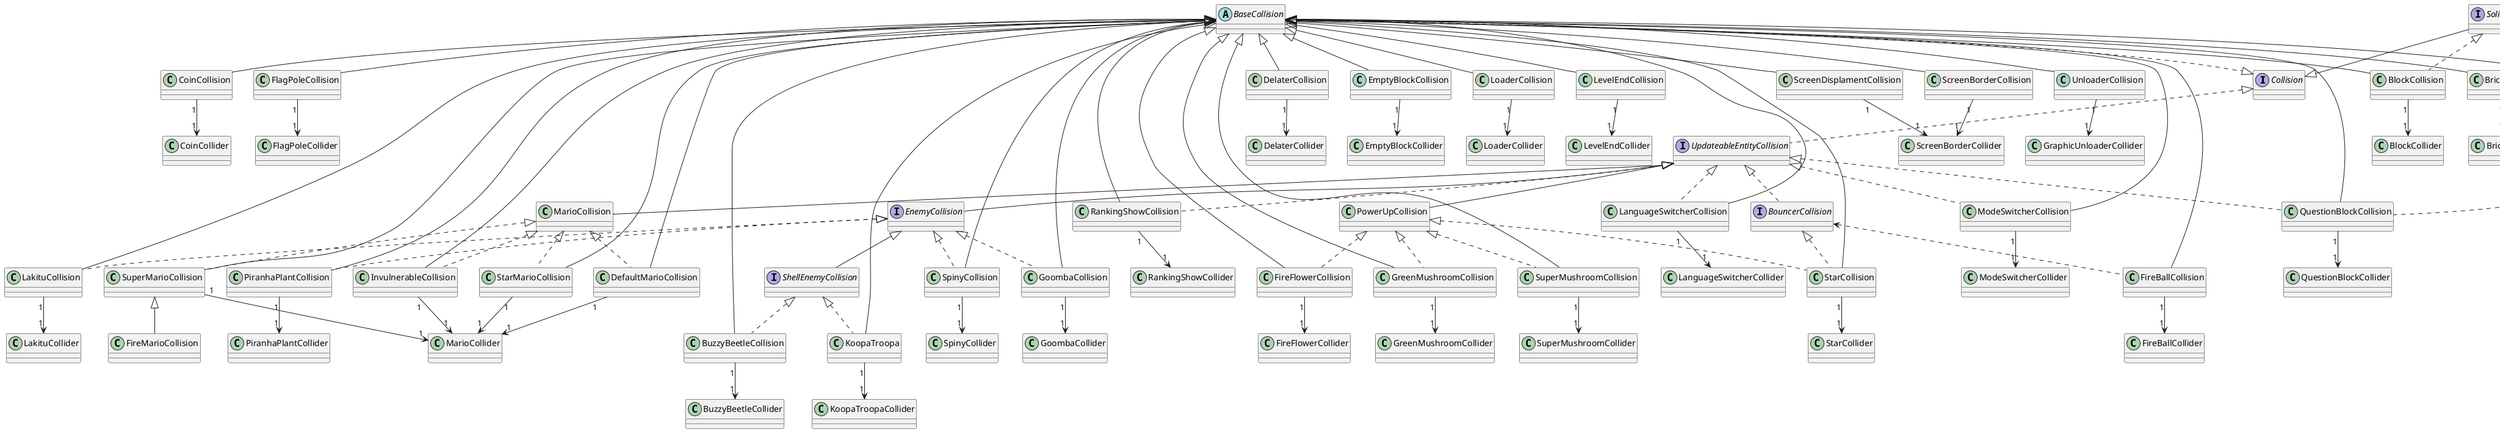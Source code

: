 @startuml

interface Collision
interface SolidCollision
interface BouncerCollision
interface UpdateableEntityCollision
interface ShellEnemyCollision
interface EnemyCollision

abstract class BaseCollision

'Dentro de collisions
'
BaseCollision ..|> Collision

CoinCollision -u-|> BaseCollision 
CoinCollision "1" --> "1" CoinCollider

FlagPoleCollision -u-|> BaseCollision
FlagPoleCollision "1" --> "1" FlagPoleCollider

LanguageSwitcherCollision .u.|> UpdateableEntityCollision
LanguageSwitcherCollision -u-|> BaseCollision
LanguageSwitcherCollision "1" --> "1" LanguageSwitcherCollider

ModeSwitcherCollision .u.|> UpdateableEntityCollision
ModeSwitcherCollision -u-|> BaseCollision
ModeSwitcherCollision "1" --> "1" ModeSwitcherCollider

RankingShowCollision .u.|> UpdateableEntityCollision
RankingShowCollision -u-|> BaseCollision 
RankingShowCollision "1" --> "1" RankingShowCollider

'Dentro de invisibles

DelaterCollision -u-|> BaseCollision
DelaterCollision "1" --> "1" DelaterCollider

EmptyBlockCollision -u-|> BaseCollision
EmptyBlockCollision "1" --> "1" EmptyBlockCollider

LevelEndCollision -u-|> BaseCollision
LevelEndCollision "1" --> "1" LevelEndCollider

LoaderCollision -u-|> BaseCollision
LoaderCollision "1" --> "1" LoaderCollider

ScreenBorderCollision -u-|> BaseCollision
ScreenBorderCollision "1" --> "1" ScreenBorderCollider

ScreenDisplamentCollision -u-|> BaseCollision
ScreenDisplamentCollision "1" --> "1" ScreenBorderCollider

UnloaderCollision -u-|> BaseCollision
UnloaderCollision "1" --> "1" GraphicUnloaderCollider

'Dentro de Solids

SolidCollision --|> Collision

BlockCollision .u.|> SolidCollision
BlockCollision -u-|> BaseCollision 
BlockCollision "1" --> "1" BlockCollider

BrickCollision .u.|> SolidCollision
BrickCollision -u-|> BaseCollision 
BrickCollision "1" --> "1" BrickCollider

PipeCollision .u.|> SolidCollision
PipeCollision -u-|> BaseCollision 
PipeCollision "1" --> "1" PipeCollider

QuestionBlockCollision .u.|> SolidCollision
QuestionBlockCollision .u.|> UpdateableEntityCollision
QuestionBlockCollision -u-|> BaseCollision 
QuestionBlockCollision "1" --> "1" QuestionBlockCollider

'Dentro de Updeteables

UpdateableEntityCollision .u.|> Collision
BouncerCollision .u.|> UpdateableEntityCollision

FireBallCollision .u.> BouncerCollision
FireBallCollision -u-|> BaseCollision
FireBallCollision "1" --> "1" FireBallCollider

' Dentro de enemigos

EnemyCollision -u-|> UpdateableEntityCollision

ShellEnemyCollision -u-|> EnemyCollision

BuzzyBeetleCollision .u.|> ShellEnemyCollision
BuzzyBeetleCollision -u-|> BaseCollision
BuzzyBeetleCollision "1" --> "1" BuzzyBeetleCollider

GoombaCollision .u.|> EnemyCollision
GoombaCollision -u-|> BaseCollision 
GoombaCollision "1" --> "1" GoombaCollider

KoopaTroopa .u.|> ShellEnemyCollision
KoopaTroopa -u-|> BaseCollision
KoopaTroopa "1" --> "1" KoopaTroopaCollider

LakituCollision .u.|> EnemyCollision
LakituCollision -u-|> BaseCollision 
LakituCollision "1" --> "1" LakituCollider

PiranhaPlantCollision .u.|> EnemyCollision
PiranhaPlantCollision -u-|> BaseCollision
PiranhaPlantCollision "1" --> "1" PiranhaPlantCollider

SpinyCollision .u.|> EnemyCollision
SpinyCollision --|> BaseCollision
SpinyCollision "1" --> "1" SpinyCollider

'Dentro de Mario

FireMarioCollision -u-|> SuperMarioCollision
MarioCollision -u-|> UpdateableEntityCollision

DefaultMarioCollision .u.|> MarioCollision
DefaultMarioCollision -u-|> BaseCollision
DefaultMarioCollision "1" --> "1" MarioCollider

InvulnerableCollision .u.|> MarioCollision
InvulnerableCollision -u-|> BaseCollision
InvulnerableCollision "1" --> "1" MarioCollider

StarMarioCollision .u.|> MarioCollision
StarMarioCollision -u-|> BaseCollision
StarMarioCollision "1" --> "1" MarioCollider

SuperMarioCollision .u.|> MarioCollision
SuperMarioCollision -u-|> BaseCollision 
SuperMarioCollision "1" --> "1" MarioCollider

'Dentro de PowerUp
'
PowerUpCollision -u-|> UpdateableEntityCollision

FireFlowerCollision .u.|> PowerUpCollision
FireFlowerCollision -u-|> BaseCollision
FireFlowerCollision "1" --> "1" FireFlowerCollider

GreenMushroomCollision .u.|> PowerUpCollision
GreenMushroomCollision -u-|> BaseCollision
GreenMushroomCollision "1" --> "1" GreenMushroomCollider

StarCollision .u.|> PowerUpCollision
StarCollision .u.|> BouncerCollision
StarCollision -u-|> BaseCollision
StarCollision "1" --> "1" StarCollider

SuperMushroomCollision .u.|> PowerUpCollision
SuperMushroomCollision -u-|> BaseCollision
SuperMushroomCollision "1" --> "1" SuperMushroomCollider
@enduml
